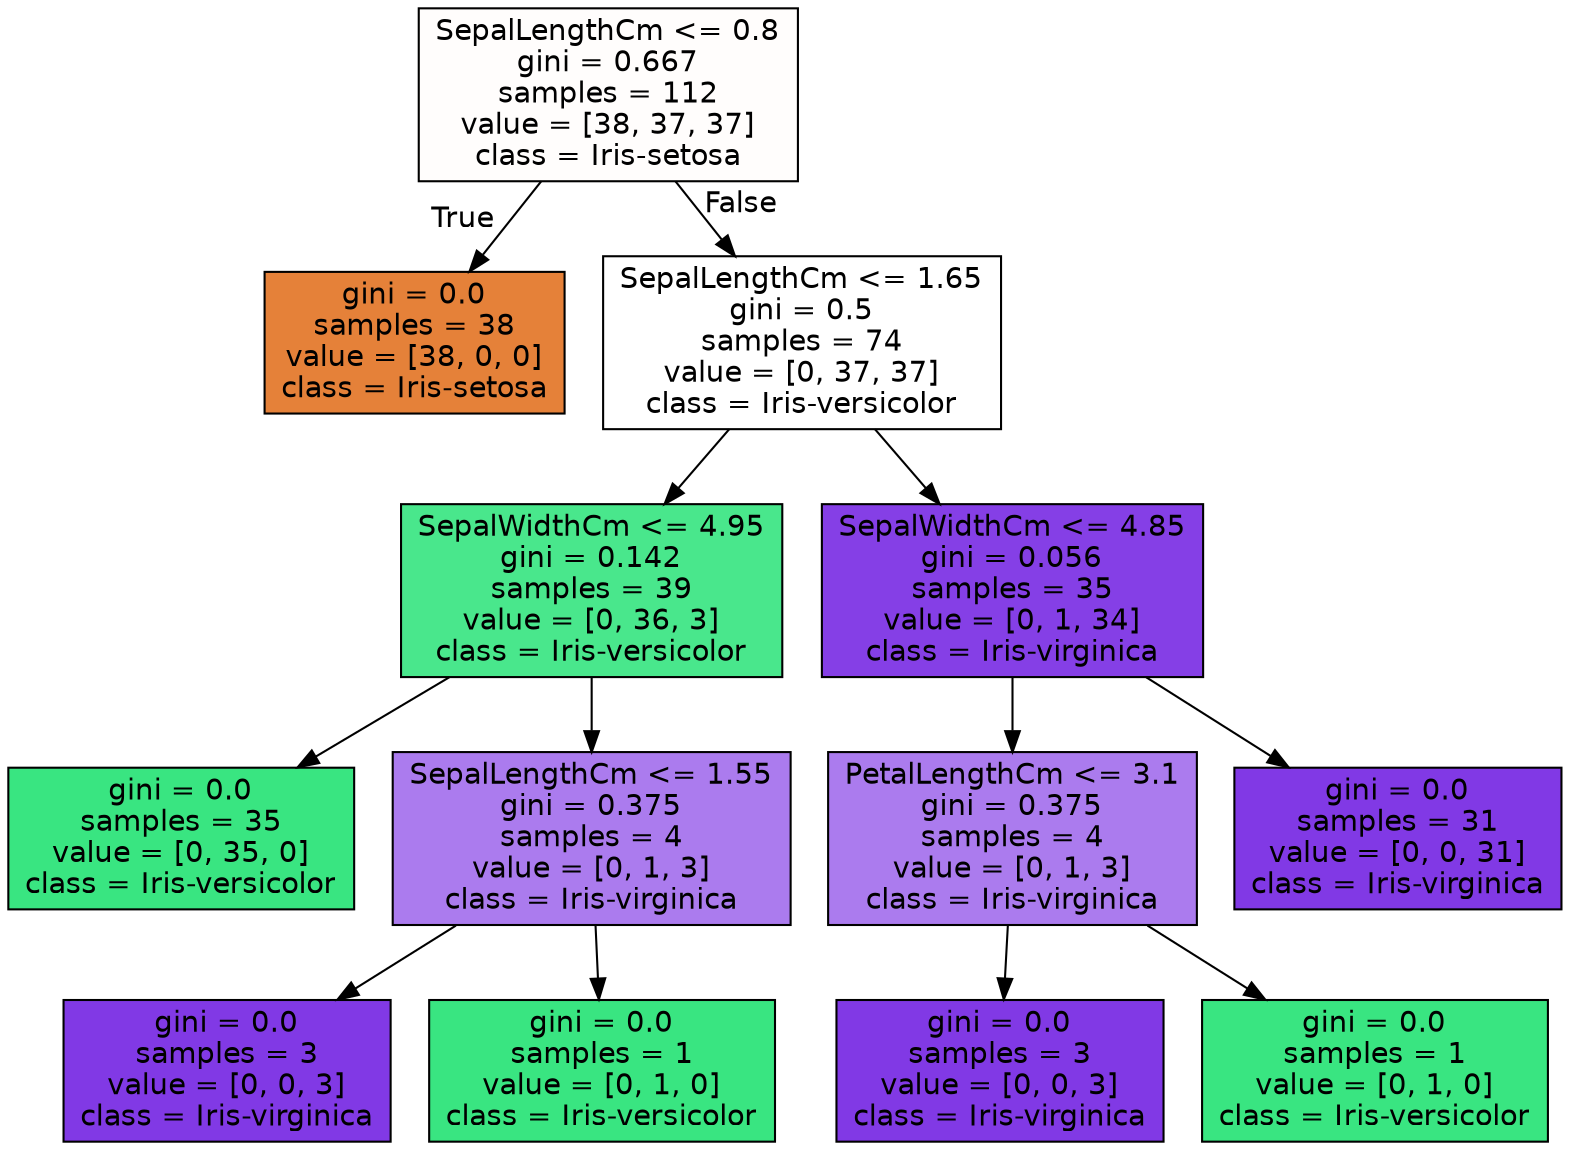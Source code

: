 digraph Tree {
node [shape=box, style="filled", color="black", fontname="helvetica"] ;
edge [fontname="helvetica"] ;
0 [label="SepalLengthCm <= 0.8\ngini = 0.667\nsamples = 112\nvalue = [38, 37, 37]\nclass = Iris-setosa", fillcolor="#fffdfc"] ;
1 [label="gini = 0.0\nsamples = 38\nvalue = [38, 0, 0]\nclass = Iris-setosa", fillcolor="#e58139"] ;
0 -> 1 [labeldistance=2.5, labelangle=45, headlabel="True"] ;
2 [label="SepalLengthCm <= 1.65\ngini = 0.5\nsamples = 74\nvalue = [0, 37, 37]\nclass = Iris-versicolor", fillcolor="#ffffff"] ;
0 -> 2 [labeldistance=2.5, labelangle=-45, headlabel="False"] ;
3 [label="SepalWidthCm <= 4.95\ngini = 0.142\nsamples = 39\nvalue = [0, 36, 3]\nclass = Iris-versicolor", fillcolor="#49e78c"] ;
2 -> 3 ;
4 [label="gini = 0.0\nsamples = 35\nvalue = [0, 35, 0]\nclass = Iris-versicolor", fillcolor="#39e581"] ;
3 -> 4 ;
5 [label="SepalLengthCm <= 1.55\ngini = 0.375\nsamples = 4\nvalue = [0, 1, 3]\nclass = Iris-virginica", fillcolor="#ab7bee"] ;
3 -> 5 ;
6 [label="gini = 0.0\nsamples = 3\nvalue = [0, 0, 3]\nclass = Iris-virginica", fillcolor="#8139e5"] ;
5 -> 6 ;
7 [label="gini = 0.0\nsamples = 1\nvalue = [0, 1, 0]\nclass = Iris-versicolor", fillcolor="#39e581"] ;
5 -> 7 ;
8 [label="SepalWidthCm <= 4.85\ngini = 0.056\nsamples = 35\nvalue = [0, 1, 34]\nclass = Iris-virginica", fillcolor="#853fe6"] ;
2 -> 8 ;
9 [label="PetalLengthCm <= 3.1\ngini = 0.375\nsamples = 4\nvalue = [0, 1, 3]\nclass = Iris-virginica", fillcolor="#ab7bee"] ;
8 -> 9 ;
10 [label="gini = 0.0\nsamples = 3\nvalue = [0, 0, 3]\nclass = Iris-virginica", fillcolor="#8139e5"] ;
9 -> 10 ;
11 [label="gini = 0.0\nsamples = 1\nvalue = [0, 1, 0]\nclass = Iris-versicolor", fillcolor="#39e581"] ;
9 -> 11 ;
12 [label="gini = 0.0\nsamples = 31\nvalue = [0, 0, 31]\nclass = Iris-virginica", fillcolor="#8139e5"] ;
8 -> 12 ;
}